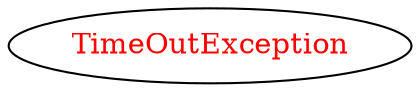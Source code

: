 digraph dependencyGraph {
 concentrate=true;
 ranksep="2.0";
 rankdir="LR"; 
 splines="ortho";
"TimeOutException" [fontcolor="red"];
}